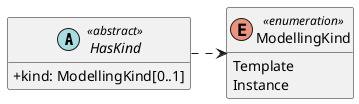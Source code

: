 @startuml
skinparam classAttributeIconSize 0
hide methods

abstract class HasKind <<abstract>> {
  +kind: ModellingKind[0..1]
}
enum ModellingKind <<enumeration>> {
  Template
  Instance
}
HasKind .> ModellingKind
@enduml
